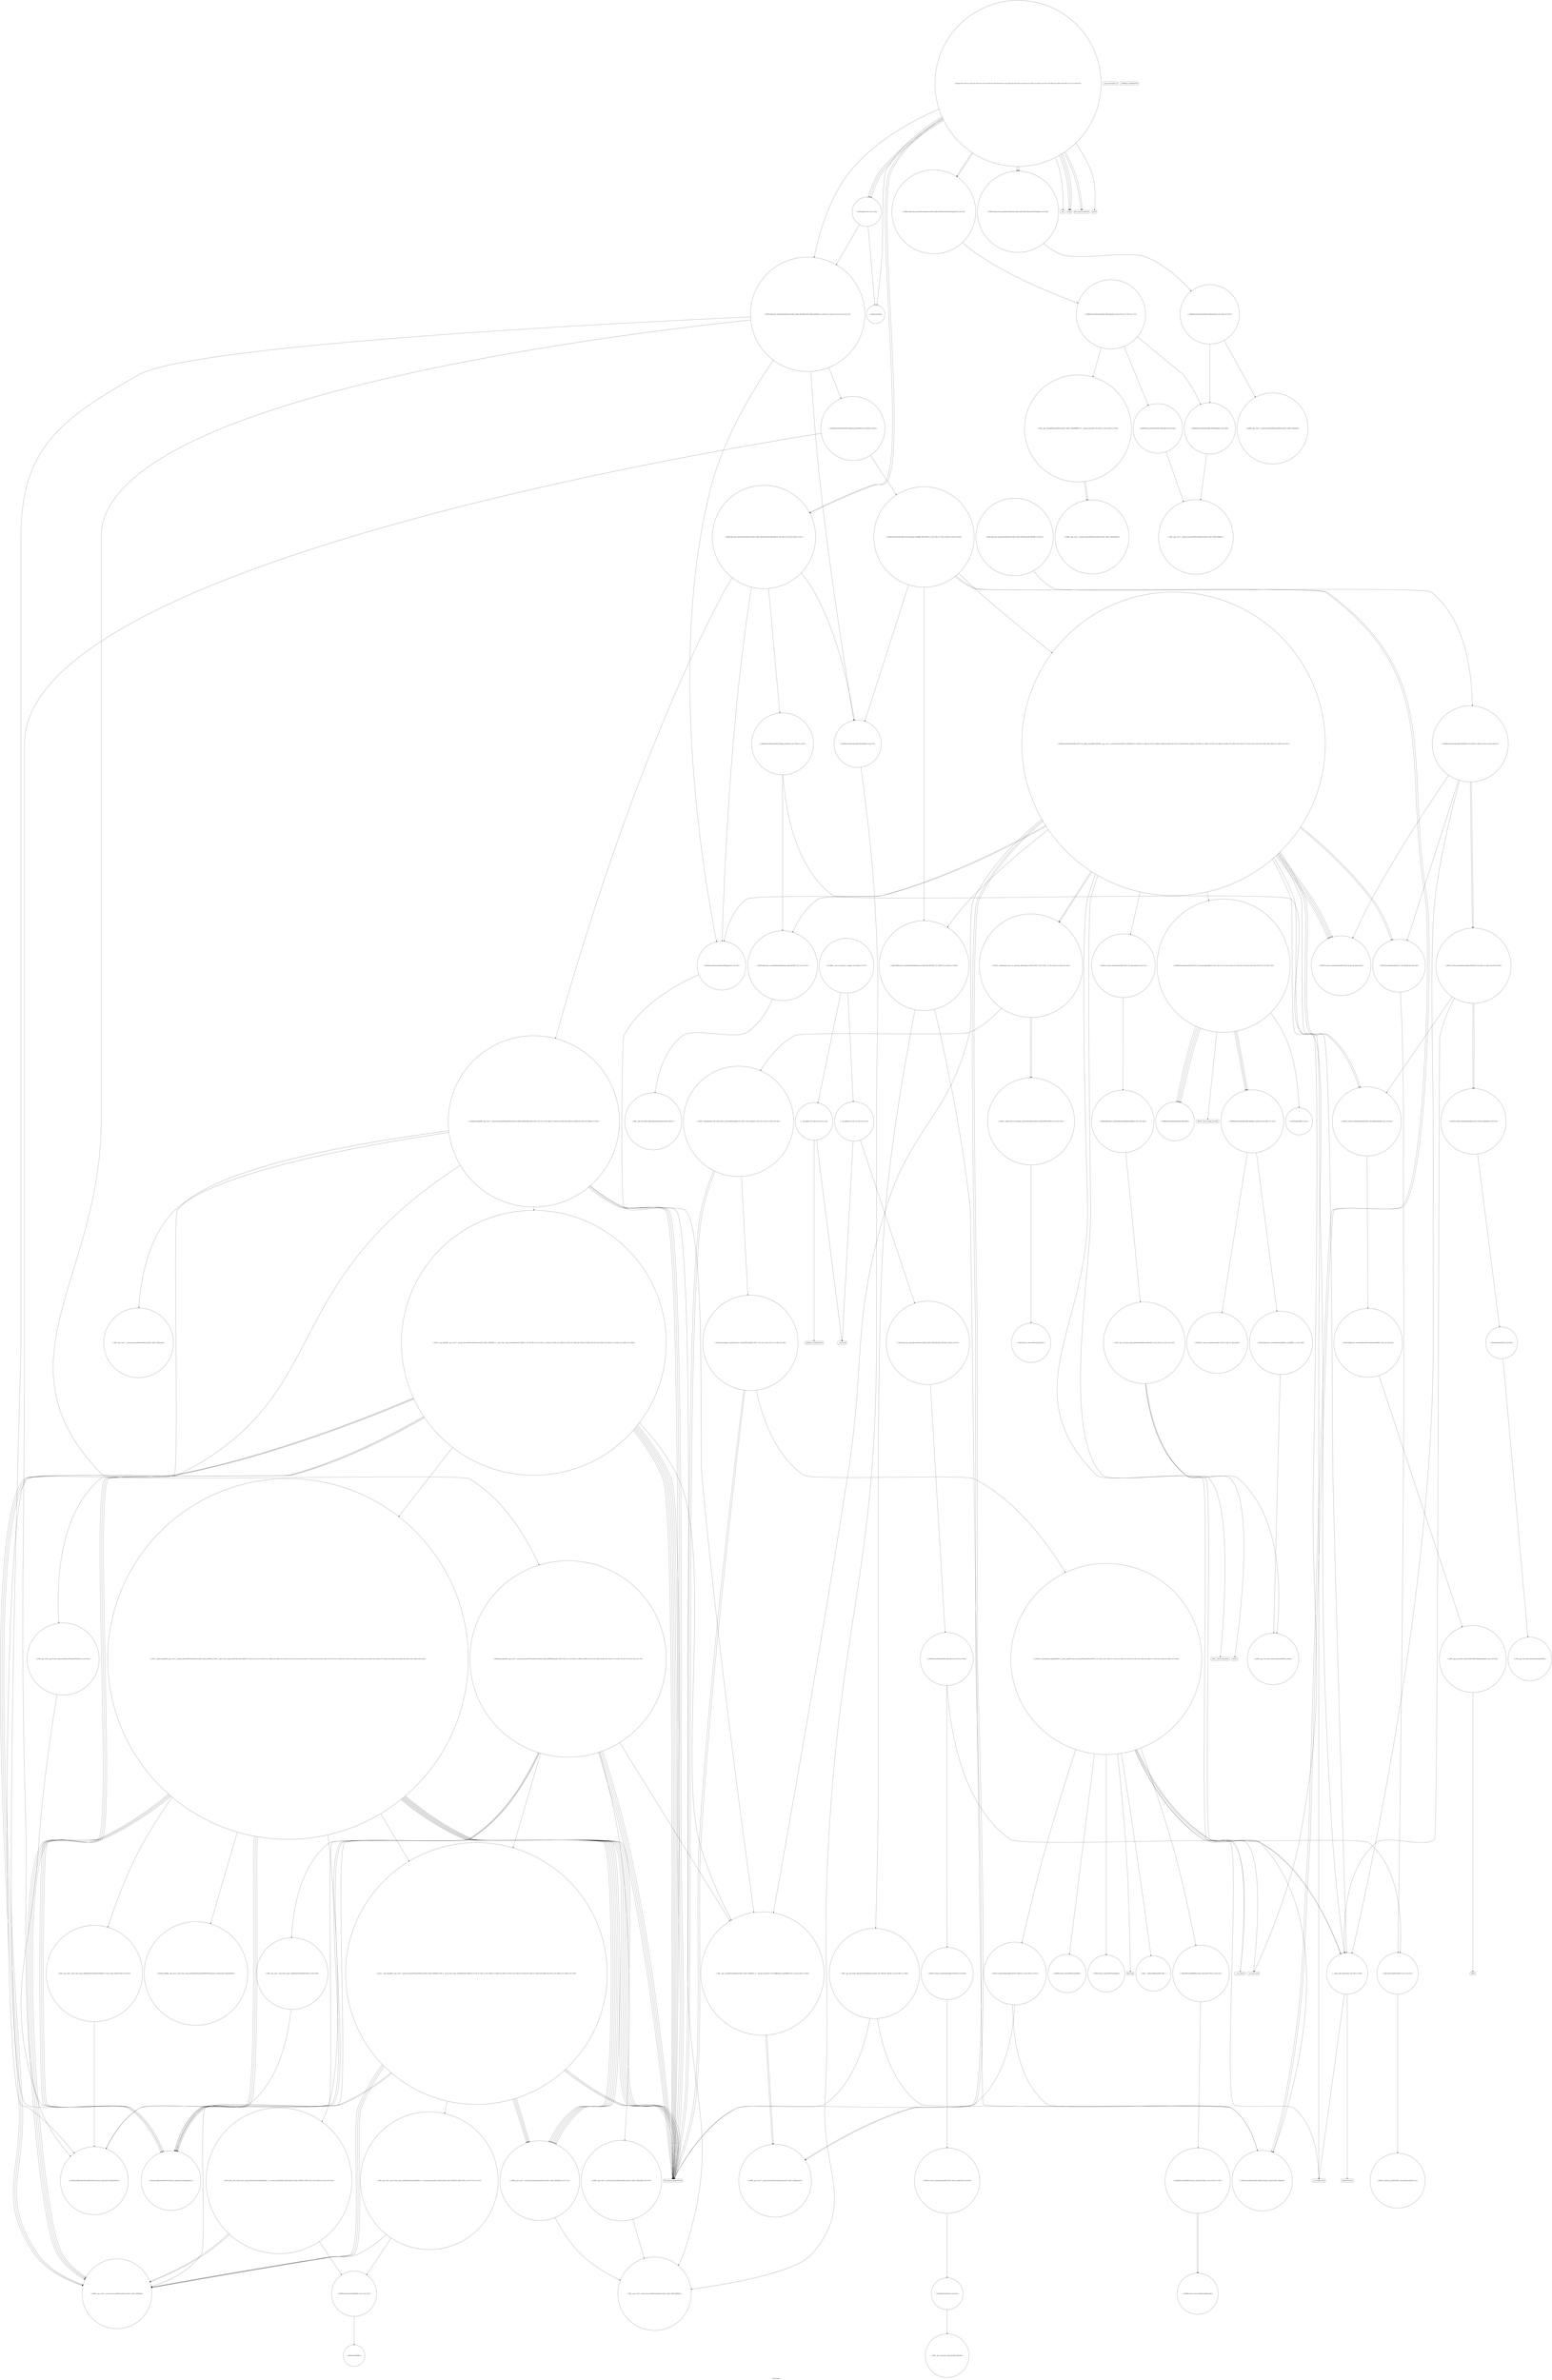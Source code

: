 digraph "Call Graph" {
	label="Call Graph";

	Node0x556b3e347360 [shape=record,shape=circle,label="{__cxx_global_var_init|{<s0>1|<s1>2}}"];
	Node0x556b3e347360:s0 -> Node0x556b3e3473e0[color=black];
	Node0x556b3e347360:s1 -> Node0x556b3e5ca070[color=black];
	Node0x556b3e5cdc10 [shape=record,shape=circle,label="{_ZN9__gnu_cxx5__ops14_Iter_comp_valISt4lessI5stateEEclINS_17__normal_iteratorIPS3_St6vectorIS3_SaIS3_EEEES3_EEbT_RT0_|{<s0>171|<s1>172}}"];
	Node0x556b3e5cdc10:s0 -> Node0x556b3e5cda90[color=black];
	Node0x556b3e5cdc10:s1 -> Node0x556b3e5cdd10[color=black];
	Node0x556b3e5ca270 [shape=record,shape=circle,label="{_Z5checkiii|{<s0>7|<s1>8}}"];
	Node0x556b3e5ca270:s0 -> Node0x556b3e5ca370[color=black];
	Node0x556b3e5ca270:s1 -> Node0x556b3e5ca2f0[color=black];
	Node0x556b3e5cb770 [shape=record,shape=circle,label="{_ZNKSt6vectorI5stateSaIS0_EE3endEv|{<s0>181}}"];
	Node0x556b3e5cb770:s0 -> Node0x556b3e5cb870[color=black];
	Node0x556b3e5ca5f0 [shape=record,shape=circle,label="{_ZNSt14priority_queueI5stateSt6vectorIS0_SaIS0_EESt4lessIS0_EE3popEv|{<s0>34|<s1>35|<s2>36|<s3>37}}"];
	Node0x556b3e5ca5f0:s0 -> Node0x556b3e5cb470[color=black];
	Node0x556b3e5ca5f0:s1 -> Node0x556b3e5cb4f0[color=black];
	Node0x556b3e5ca5f0:s2 -> Node0x556b3e5cb8f0[color=black];
	Node0x556b3e5ca5f0:s3 -> Node0x556b3e5cb970[color=black];
	Node0x556b3e5cbaf0 [shape=record,shape=circle,label="{_ZSt10__pop_heapIN9__gnu_cxx17__normal_iteratorIP5stateSt6vectorIS2_SaIS2_EEEENS0_5__ops15_Iter_comp_iterISt4lessIS2_EEEEvT_SD_SD_RT0_|{<s0>193|<s1>194|<s2>195|<s3>196|<s4>197|<s5>198|<s6>199|<s7>200|<s8>201|<s9>202|<s10>203|<s11>204|<s12>205|<s13>206}}"];
	Node0x556b3e5cbaf0:s0 -> Node0x556b3e5cda90[color=black];
	Node0x556b3e5cbaf0:s1 -> Node0x556b3e5cb370[color=black];
	Node0x556b3e5cbaf0:s2 -> Node0x556b3e5cc810[color=black];
	Node0x556b3e5cbaf0:s3 -> Node0x556b3e5cda90[color=black];
	Node0x556b3e5cbaf0:s4 -> Node0x556b3e5cb370[color=black];
	Node0x556b3e5cbaf0:s5 -> Node0x556b3e5cda90[color=black];
	Node0x556b3e5cbaf0:s6 -> Node0x556b3e5cc810[color=black];
	Node0x556b3e5cbaf0:s7 -> Node0x556b3e5cc810[color=black];
	Node0x556b3e5cbaf0:s8 -> Node0x556b3e5cc910[color=black];
	Node0x556b3e5cbaf0:s9 -> Node0x556b3e5cb370[color=black];
	Node0x556b3e5cbaf0:s10 -> Node0x556b3e5cc810[color=black];
	Node0x556b3e5cbaf0:s11 -> Node0x556b3e5cc810[color=black];
	Node0x556b3e5cbaf0:s12 -> Node0x556b3e5cc810[color=black];
	Node0x556b3e5cbaf0:s13 -> Node0x556b3e5cbb70[color=black];
	Node0x556b3e5ca970 [shape=record,shape=Mrecord,label="{__gxx_personality_v0}"];
	Node0x556b3e5cbe70 [shape=record,shape=circle,label="{_GLOBAL__sub_I_momtchil_1_0.cpp|{<s0>236|<s1>237}}"];
	Node0x556b3e5cbe70:s0 -> Node0x556b3e347360[color=black];
	Node0x556b3e5cbe70:s1 -> Node0x556b3e5ca0f0[color=black];
	Node0x556b3e5cacf0 [shape=record,shape=circle,label="{_ZNSt12_Vector_baseI5stateSaIS0_EE13_M_deallocateEPS0_m|{<s0>52}}"];
	Node0x556b3e5cacf0:s0 -> Node0x556b3e5cadf0[color=black];
	Node0x556b3e5cb070 [shape=record,shape=circle,label="{_ZNSt6vectorI5stateSaIS0_EEC2Ev|{<s0>57|<s1>58}}"];
	Node0x556b3e5cb070:s0 -> Node0x556b3e5cb0f0[color=black];
	Node0x556b3e5cb070:s1 -> Node0x556b3e5caa70[color=black];
	Node0x556b3e5cb3f0 [shape=record,shape=circle,label="{_ZSt9push_heapIN9__gnu_cxx17__normal_iteratorIP5stateSt6vectorIS2_SaIS2_EEEESt4lessIS2_EEvT_SA_T0_|{<s0>64|<s1>65|<s2>66|<s3>67|<s4>68|<s5>69|<s6>70|<s7>71|<s8>72|<s9>73|<s10>74|<s11>75}}"];
	Node0x556b3e5cb3f0:s0 -> Node0x556b3e5cd910[color=black];
	Node0x556b3e5cb3f0:s1 -> Node0x556b3e5cd990[color=black];
	Node0x556b3e5cb3f0:s2 -> Node0x556b3e5cda10[color=black];
	Node0x556b3e5cb3f0:s3 -> Node0x556b3e5cda90[color=black];
	Node0x556b3e5cb3f0:s4 -> Node0x556b3e5cb370[color=black];
	Node0x556b3e5cb3f0:s5 -> Node0x556b3e5cc810[color=black];
	Node0x556b3e5cb3f0:s6 -> Node0x556b3e5cc810[color=black];
	Node0x556b3e5cb3f0:s7 -> Node0x556b3e5cc910[color=black];
	Node0x556b3e5cb3f0:s8 -> Node0x556b3e5cb370[color=black];
	Node0x556b3e5cb3f0:s9 -> Node0x556b3e5cc810[color=black];
	Node0x556b3e5cb3f0:s10 -> Node0x556b3e5cc810[color=black];
	Node0x556b3e5cb3f0:s11 -> Node0x556b3e5cdb10[color=black];
	Node0x556b3e5cc790 [shape=record,shape=circle,label="{_ZN9__gnu_cxx13new_allocatorI5stateE9constructIS1_JS1_EEEvPT_DpOT0_|{<s0>108|<s1>109}}"];
	Node0x556b3e5cc790:s0 -> Node0x556b3e5cb670[color=black];
	Node0x556b3e5cc790:s1 -> Node0x556b3e5cc810[color=black];
	Node0x556b3e5ccb10 [shape=record,shape=circle,label="{_ZNSt16allocator_traitsISaI5stateEE7destroyIS0_EEvRS1_PT_|{<s0>125}}"];
	Node0x556b3e5ccb10:s0 -> Node0x556b3e5cd890[color=black];
	Node0x556b3e5cce90 [shape=record,shape=circle,label="{_ZNSt16allocator_traitsISaI5stateEE8max_sizeERKS1_|{<s0>128}}"];
	Node0x556b3e5cce90:s0 -> Node0x556b3e5ccf90[color=black];
	Node0x556b3e5cd210 [shape=record,shape=circle,label="{_ZSt22__uninitialized_copy_aISt13move_iteratorIP5stateES2_S1_ET0_T_S5_S4_RSaIT1_E|{<s0>133|<s1>134|<s2>135}}"];
	Node0x556b3e5cd210:s0 -> Node0x556b3e5cc810[color=black];
	Node0x556b3e5cd210:s1 -> Node0x556b3e5cc810[color=black];
	Node0x556b3e5cd210:s2 -> Node0x556b3e5cd310[color=black];
	Node0x556b3e5cd590 [shape=record,shape=circle,label="{_ZNKSt13move_iteratorIP5stateEdeEv}"];
	Node0x556b3e5cd910 [shape=record,shape=circle,label="{_ZSt4moveIRSt4lessI5stateEEONSt16remove_referenceIT_E4typeEOS5_}"];
	Node0x556b3e3473e0 [shape=record,shape=Mrecord,label="{_ZNSt8ios_base4InitC1Ev}"];
	Node0x556b3e5cdc90 [shape=record,shape=circle,label="{_ZNK9__gnu_cxx17__normal_iteratorIP5stateSt6vectorIS1_SaIS1_EEEplEl|{<s0>173}}"];
	Node0x556b3e5cdc90:s0 -> Node0x556b3e5cdb90[color=black];
	Node0x556b3e5ca2f0 [shape=record,shape=circle,label="{_ZNSt14priority_queueI5stateSt6vectorIS0_SaIS0_EESt4lessIS0_EE4pushEOS0_|{<s0>9|<s1>10|<s2>11|<s3>12|<s4>13}}"];
	Node0x556b3e5ca2f0:s0 -> Node0x556b3e5cb370[color=black];
	Node0x556b3e5ca2f0:s1 -> Node0x556b3e5cb2f0[color=black];
	Node0x556b3e5ca2f0:s2 -> Node0x556b3e5cb470[color=black];
	Node0x556b3e5ca2f0:s3 -> Node0x556b3e5cb4f0[color=black];
	Node0x556b3e5ca2f0:s4 -> Node0x556b3e5cb3f0[color=black];
	Node0x556b3e5cb7f0 [shape=record,shape=circle,label="{_ZNK9__gnu_cxx17__normal_iteratorIPK5stateSt6vectorIS1_SaIS1_EEE4baseEv}"];
	Node0x556b3e5ca670 [shape=record,shape=circle,label="{_ZNKSt14priority_queueI5stateSt6vectorIS0_SaIS0_EESt4lessIS0_EE3topEv|{<s0>38}}"];
	Node0x556b3e5ca670:s0 -> Node0x556b3e5cbd70[color=black];
	Node0x556b3e5cbb70 [shape=record,shape=circle,label="{_ZSt13__adjust_heapIN9__gnu_cxx17__normal_iteratorIP5stateSt6vectorIS2_SaIS2_EEEElS2_NS0_5__ops15_Iter_comp_iterISt4lessIS2_EEEEvT_T0_SE_T1_T2_|{<s0>207|<s1>208|<s2>209|<s3>210|<s4>211|<s5>212|<s6>213|<s7>214|<s8>215|<s9>216|<s10>217|<s11>218|<s12>219|<s13>220|<s14>221|<s15>222|<s16>223|<s17>224|<s18>225|<s19>226|<s20>227|<s21>228|<s22>229}}"];
	Node0x556b3e5cbb70:s0 -> Node0x556b3e5cc810[color=black];
	Node0x556b3e5cbb70:s1 -> Node0x556b3e5cdc90[color=black];
	Node0x556b3e5cbb70:s2 -> Node0x556b3e5cdc90[color=black];
	Node0x556b3e5cbb70:s3 -> Node0x556b3e5cbbf0[color=black];
	Node0x556b3e5cbb70:s4 -> Node0x556b3e5cdc90[color=black];
	Node0x556b3e5cbb70:s5 -> Node0x556b3e5cda90[color=black];
	Node0x556b3e5cbb70:s6 -> Node0x556b3e5cb370[color=black];
	Node0x556b3e5cbb70:s7 -> Node0x556b3e5cdc90[color=black];
	Node0x556b3e5cbb70:s8 -> Node0x556b3e5cda90[color=black];
	Node0x556b3e5cbb70:s9 -> Node0x556b3e5cc810[color=black];
	Node0x556b3e5cbb70:s10 -> Node0x556b3e5cdc90[color=black];
	Node0x556b3e5cbb70:s11 -> Node0x556b3e5cda90[color=black];
	Node0x556b3e5cbb70:s12 -> Node0x556b3e5cb370[color=black];
	Node0x556b3e5cbb70:s13 -> Node0x556b3e5cdc90[color=black];
	Node0x556b3e5cbb70:s14 -> Node0x556b3e5cda90[color=black];
	Node0x556b3e5cbb70:s15 -> Node0x556b3e5cc810[color=black];
	Node0x556b3e5cbb70:s16 -> Node0x556b3e5cbc70[color=black];
	Node0x556b3e5cbb70:s17 -> Node0x556b3e5cbcf0[color=black];
	Node0x556b3e5cbb70:s18 -> Node0x556b3e5cc810[color=black];
	Node0x556b3e5cbb70:s19 -> Node0x556b3e5cb370[color=black];
	Node0x556b3e5cbb70:s20 -> Node0x556b3e5cc810[color=black];
	Node0x556b3e5cbb70:s21 -> Node0x556b3e5cc810[color=black];
	Node0x556b3e5cbb70:s22 -> Node0x556b3e5cdb10[color=black];
	Node0x556b3e5ca9f0 [shape=record,shape=circle,label="{_ZNSt12_Vector_baseI5stateSaIS0_EED2Ev|{<s0>45|<s1>46|<s2>47|<s3>48}}"];
	Node0x556b3e5ca9f0:s0 -> Node0x556b3e5cacf0[color=black];
	Node0x556b3e5ca9f0:s1 -> Node0x556b3e5cad70[color=black];
	Node0x556b3e5ca9f0:s2 -> Node0x556b3e5cad70[color=black];
	Node0x556b3e5ca9f0:s3 -> Node0x556b3e5caa70[color=black];
	Node0x556b3e5cad70 [shape=record,shape=circle,label="{_ZNSt12_Vector_baseI5stateSaIS0_EE12_Vector_implD2Ev|{<s0>53}}"];
	Node0x556b3e5cad70:s0 -> Node0x556b3e5caf70[color=black];
	Node0x556b3e5cb0f0 [shape=record,shape=circle,label="{_ZNSt12_Vector_baseI5stateSaIS0_EEC2Ev|{<s0>59}}"];
	Node0x556b3e5cb0f0:s0 -> Node0x556b3e5cb170[color=black];
	Node0x556b3e5cb470 [shape=record,shape=circle,label="{_ZNSt6vectorI5stateSaIS0_EE5beginEv|{<s0>76}}"];
	Node0x556b3e5cb470:s0 -> Node0x556b3e5cdb90[color=black];
	Node0x556b3e5cc810 [shape=record,shape=Mrecord,label="{llvm.memcpy.p0i8.p0i8.i64}"];
	Node0x556b3e5ccb90 [shape=record,shape=Mrecord,label="{__cxa_rethrow}"];
	Node0x556b3e5ccf10 [shape=record,shape=circle,label="{_ZNKSt12_Vector_baseI5stateSaIS0_EE19_M_get_Tp_allocatorEv}"];
	Node0x556b3e5cd290 [shape=record,shape=circle,label="{_ZSt32__make_move_if_noexcept_iteratorI5stateSt13move_iteratorIPS0_EET0_PT_|{<s0>136}}"];
	Node0x556b3e5cd290:s0 -> Node0x556b3e5cd810[color=black];
	Node0x556b3e5cd610 [shape=record,shape=circle,label="{_ZNSt13move_iteratorIP5stateEppEv}"];
	Node0x556b3e5cd990 [shape=record,shape=circle,label="{_ZN9__gnu_cxx5__ops14_Iter_comp_valISt4lessI5stateEEC2ES4_|{<s0>156}}"];
	Node0x556b3e5cd990:s0 -> Node0x556b3e5cd910[color=black];
	Node0x556b3e5c9ff0 [shape=record,shape=Mrecord,label="{_ZNSt8ios_base4InitD1Ev}"];
	Node0x556b3e5cdd10 [shape=record,shape=circle,label="{_ZNKSt4lessI5stateEclERKS0_S3_|{<s0>174}}"];
	Node0x556b3e5cdd10:s0 -> Node0x556b3e5cdd90[color=black];
	Node0x556b3e5ca370 [shape=record,shape=circle,label="{_ZN5stateC2Eiii}"];
	Node0x556b3e5cb870 [shape=record,shape=circle,label="{_ZN9__gnu_cxx17__normal_iteratorIPK5stateSt6vectorIS1_SaIS1_EEEC2ERKS3_}"];
	Node0x556b3e5ca6f0 [shape=record,shape=Mrecord,label="{abs}"];
	Node0x556b3e5cbbf0 [shape=record,shape=circle,label="{_ZN9__gnu_cxx5__ops15_Iter_comp_iterISt4lessI5stateEEclINS_17__normal_iteratorIPS3_St6vectorIS3_SaIS3_EEEESC_EEbT_T0_|{<s0>230|<s1>231|<s2>232}}"];
	Node0x556b3e5cbbf0:s0 -> Node0x556b3e5cda90[color=black];
	Node0x556b3e5cbbf0:s1 -> Node0x556b3e5cda90[color=black];
	Node0x556b3e5cbbf0:s2 -> Node0x556b3e5cdd10[color=black];
	Node0x556b3e5caa70 [shape=record,shape=circle,label="{__clang_call_terminate|{<s0>49|<s1>50}}"];
	Node0x556b3e5caa70:s0 -> Node0x556b3e5caaf0[color=black];
	Node0x556b3e5caa70:s1 -> Node0x556b3e5cab70[color=black];
	Node0x556b3e5cadf0 [shape=record,shape=circle,label="{_ZNSt16allocator_traitsISaI5stateEE10deallocateERS1_PS0_m|{<s0>54}}"];
	Node0x556b3e5cadf0:s0 -> Node0x556b3e5cae70[color=black];
	Node0x556b3e5cb170 [shape=record,shape=circle,label="{_ZNSt12_Vector_baseI5stateSaIS0_EE12_Vector_implC2Ev|{<s0>60}}"];
	Node0x556b3e5cb170:s0 -> Node0x556b3e5cb1f0[color=black];
	Node0x556b3e5cb4f0 [shape=record,shape=circle,label="{_ZNSt6vectorI5stateSaIS0_EE3endEv|{<s0>77}}"];
	Node0x556b3e5cb4f0:s0 -> Node0x556b3e5cdb90[color=black];
	Node0x556b3e5cc890 [shape=record,shape=circle,label="{_ZNKSt6vectorI5stateSaIS0_EE12_M_check_lenEmPKc|{<s0>110|<s1>111|<s2>112|<s3>113|<s4>114|<s5>115|<s6>116|<s7>117|<s8>118}}"];
	Node0x556b3e5cc890:s0 -> Node0x556b3e5ccc90[color=black];
	Node0x556b3e5cc890:s1 -> Node0x556b3e5ccd10[color=black];
	Node0x556b3e5cc890:s2 -> Node0x556b3e5ccd90[color=black];
	Node0x556b3e5cc890:s3 -> Node0x556b3e5ccd10[color=black];
	Node0x556b3e5cc890:s4 -> Node0x556b3e5ccd10[color=black];
	Node0x556b3e5cc890:s5 -> Node0x556b3e5cce10[color=black];
	Node0x556b3e5cc890:s6 -> Node0x556b3e5ccd10[color=black];
	Node0x556b3e5cc890:s7 -> Node0x556b3e5ccc90[color=black];
	Node0x556b3e5cc890:s8 -> Node0x556b3e5ccc90[color=black];
	Node0x556b3e5ccc10 [shape=record,shape=Mrecord,label="{__cxa_end_catch}"];
	Node0x556b3e5ccf90 [shape=record,shape=circle,label="{_ZNK9__gnu_cxx13new_allocatorI5stateE8max_sizeEv}"];
	Node0x556b3e5cd310 [shape=record,shape=circle,label="{_ZSt18uninitialized_copyISt13move_iteratorIP5stateES2_ET0_T_S5_S4_|{<s0>137|<s1>138|<s2>139}}"];
	Node0x556b3e5cd310:s0 -> Node0x556b3e5cc810[color=black];
	Node0x556b3e5cd310:s1 -> Node0x556b3e5cc810[color=black];
	Node0x556b3e5cd310:s2 -> Node0x556b3e5cd390[color=black];
	Node0x556b3e5cd690 [shape=record,shape=Mrecord,label="{llvm.trap}"];
	Node0x556b3e5cda10 [shape=record,shape=circle,label="{_ZNK9__gnu_cxx17__normal_iteratorIP5stateSt6vectorIS1_SaIS1_EEEmiEl|{<s0>157}}"];
	Node0x556b3e5cda10:s0 -> Node0x556b3e5cdb90[color=black];
	Node0x556b3e5ca070 [shape=record,shape=Mrecord,label="{__cxa_atexit}"];
	Node0x556b3e5cdd90 [shape=record,shape=circle,label="{_ZNK5stateltERKS_}"];
	Node0x556b3e5ca3f0 [shape=record,shape=circle,label="{main|{<s0>14|<s1>15|<s2>16|<s3>17|<s4>18|<s5>19|<s6>20|<s7>21|<s8>22|<s9>23|<s10>24|<s11>25|<s12>26|<s13>27|<s14>28|<s15>29|<s16>30|<s17>31|<s18>32}}"];
	Node0x556b3e5ca3f0:s0 -> Node0x556b3e5ca470[color=black];
	Node0x556b3e5ca3f0:s1 -> Node0x556b3e5ca470[color=black];
	Node0x556b3e5ca3f0:s2 -> Node0x556b3e5ca470[color=black];
	Node0x556b3e5ca3f0:s3 -> Node0x556b3e5ca4f0[color=black];
	Node0x556b3e5ca3f0:s4 -> Node0x556b3e5ca4f0[color=black];
	Node0x556b3e5ca3f0:s5 -> Node0x556b3e5ca570[color=black];
	Node0x556b3e5ca3f0:s6 -> Node0x556b3e5ca5f0[color=black];
	Node0x556b3e5ca3f0:s7 -> Node0x556b3e5ca370[color=black];
	Node0x556b3e5ca3f0:s8 -> Node0x556b3e5ca2f0[color=black];
	Node0x556b3e5ca3f0:s9 -> Node0x556b3e5ca570[color=black];
	Node0x556b3e5ca3f0:s10 -> Node0x556b3e5ca670[color=black];
	Node0x556b3e5ca3f0:s11 -> Node0x556b3e5ca670[color=black];
	Node0x556b3e5ca3f0:s12 -> Node0x556b3e5ca670[color=black];
	Node0x556b3e5ca3f0:s13 -> Node0x556b3e5ca5f0[color=black];
	Node0x556b3e5ca3f0:s14 -> Node0x556b3e5ca270[color=black];
	Node0x556b3e5ca3f0:s15 -> Node0x556b3e5ca6f0[color=black];
	Node0x556b3e5ca3f0:s16 -> Node0x556b3e5ca270[color=black];
	Node0x556b3e5ca3f0:s17 -> Node0x556b3e5ca270[color=black];
	Node0x556b3e5ca3f0:s18 -> Node0x556b3e5ca770[color=black];
	Node0x556b3e5cb8f0 [shape=record,shape=circle,label="{_ZSt8pop_heapIN9__gnu_cxx17__normal_iteratorIP5stateSt6vectorIS2_SaIS2_EEEESt4lessIS2_EEvT_SA_T0_|{<s0>182|<s1>183|<s2>184|<s3>185|<s4>186|<s5>187|<s6>188|<s7>189}}"];
	Node0x556b3e5cb8f0:s0 -> Node0x556b3e5cc910[color=black];
	Node0x556b3e5cb8f0:s1 -> Node0x556b3e5cd910[color=black];
	Node0x556b3e5cb8f0:s2 -> Node0x556b3e5cb9f0[color=black];
	Node0x556b3e5cb8f0:s3 -> Node0x556b3e5cba70[color=black];
	Node0x556b3e5cb8f0:s4 -> Node0x556b3e5cc810[color=black];
	Node0x556b3e5cb8f0:s5 -> Node0x556b3e5cc810[color=black];
	Node0x556b3e5cb8f0:s6 -> Node0x556b3e5cc810[color=black];
	Node0x556b3e5cb8f0:s7 -> Node0x556b3e5cbaf0[color=black];
	Node0x556b3e5ca770 [shape=record,shape=Mrecord,label="{printf}"];
	Node0x556b3e5cbc70 [shape=record,shape=circle,label="{_ZSt4moveIRN9__gnu_cxx5__ops15_Iter_comp_iterISt4lessI5stateEEEEONSt16remove_referenceIT_E4typeEOS9_}"];
	Node0x556b3e5caaf0 [shape=record,shape=Mrecord,label="{__cxa_begin_catch}"];
	Node0x556b3e5cae70 [shape=record,shape=circle,label="{_ZN9__gnu_cxx13new_allocatorI5stateE10deallocateEPS1_m|{<s0>55}}"];
	Node0x556b3e5cae70:s0 -> Node0x556b3e5caef0[color=black];
	Node0x556b3e5cb1f0 [shape=record,shape=circle,label="{_ZNSaI5stateEC2Ev|{<s0>61}}"];
	Node0x556b3e5cb1f0:s0 -> Node0x556b3e5cb270[color=black];
	Node0x556b3e5cb570 [shape=record,shape=circle,label="{_ZNSt6vectorI5stateSaIS0_EE12emplace_backIJS0_EEEvDpOT_|{<s0>78|<s1>79|<s2>80|<s3>81|<s4>82}}"];
	Node0x556b3e5cb570:s0 -> Node0x556b3e5cb670[color=black];
	Node0x556b3e5cb570:s1 -> Node0x556b3e5cb5f0[color=black];
	Node0x556b3e5cb570:s2 -> Node0x556b3e5cb4f0[color=black];
	Node0x556b3e5cb570:s3 -> Node0x556b3e5cb670[color=black];
	Node0x556b3e5cb570:s4 -> Node0x556b3e5cc710[color=black];
	Node0x556b3e5cc910 [shape=record,shape=circle,label="{_ZN9__gnu_cxxmiIP5stateSt6vectorIS1_SaIS1_EEEENS_17__normal_iteratorIT_T0_E15difference_typeERKS9_SC_|{<s0>119|<s1>120}}"];
	Node0x556b3e5cc910:s0 -> Node0x556b3e5cca90[color=black];
	Node0x556b3e5cc910:s1 -> Node0x556b3e5cca90[color=black];
	Node0x556b3e5ccc90 [shape=record,shape=circle,label="{_ZNKSt6vectorI5stateSaIS0_EE8max_sizeEv|{<s0>126|<s1>127}}"];
	Node0x556b3e5ccc90:s0 -> Node0x556b3e5ccf10[color=black];
	Node0x556b3e5ccc90:s1 -> Node0x556b3e5cce90[color=black];
	Node0x556b3e5cd010 [shape=record,shape=circle,label="{_ZNSt16allocator_traitsISaI5stateEE8allocateERS1_m|{<s0>129}}"];
	Node0x556b3e5cd010:s0 -> Node0x556b3e5cd090[color=black];
	Node0x556b3e5cd390 [shape=record,shape=circle,label="{_ZNSt20__uninitialized_copyILb0EE13__uninit_copyISt13move_iteratorIP5stateES4_EET0_T_S7_S6_|{<s0>140|<s1>141|<s2>142|<s3>143|<s4>144|<s5>145|<s6>146|<s7>147|<s8>148|<s9>149|<s10>150}}"];
	Node0x556b3e5cd390:s0 -> Node0x556b3e5cd410[color=black];
	Node0x556b3e5cd390:s1 -> Node0x556b3e5cd510[color=black];
	Node0x556b3e5cd390:s2 -> Node0x556b3e5cd590[color=black];
	Node0x556b3e5cd390:s3 -> Node0x556b3e5cd490[color=black];
	Node0x556b3e5cd390:s4 -> Node0x556b3e5cd610[color=black];
	Node0x556b3e5cd390:s5 -> Node0x556b3e5caaf0[color=black];
	Node0x556b3e5cd390:s6 -> Node0x556b3e5cabf0[color=black];
	Node0x556b3e5cd390:s7 -> Node0x556b3e5ccb90[color=black];
	Node0x556b3e5cd390:s8 -> Node0x556b3e5ccc10[color=black];
	Node0x556b3e5cd390:s9 -> Node0x556b3e5cd690[color=black];
	Node0x556b3e5cd390:s10 -> Node0x556b3e5caa70[color=black];
	Node0x556b3e5cd710 [shape=record,shape=circle,label="{_ZSteqIP5stateEbRKSt13move_iteratorIT_ES6_|{<s0>154|<s1>155}}"];
	Node0x556b3e5cd710:s0 -> Node0x556b3e5cd790[color=black];
	Node0x556b3e5cd710:s1 -> Node0x556b3e5cd790[color=black];
	Node0x556b3e5cda90 [shape=record,shape=circle,label="{_ZNK9__gnu_cxx17__normal_iteratorIP5stateSt6vectorIS1_SaIS1_EEEdeEv}"];
	Node0x556b3e5ca0f0 [shape=record,shape=circle,label="{__cxx_global_var_init.1|{<s0>3|<s1>4}}"];
	Node0x556b3e5ca0f0:s0 -> Node0x556b3e5ca170[color=black];
	Node0x556b3e5ca0f0:s1 -> Node0x556b3e5ca070[color=black];
	Node0x556b3e5cde10 [shape=record,shape=circle,label="{_ZNKSt6vectorI5stateSaIS0_EE5emptyEv|{<s0>175|<s1>176|<s2>177}}"];
	Node0x556b3e5cde10:s0 -> Node0x556b3e5cb6f0[color=black];
	Node0x556b3e5cde10:s1 -> Node0x556b3e5cb770[color=black];
	Node0x556b3e5cde10:s2 -> Node0x556b3e5cde90[color=black];
	Node0x556b3e5ca470 [shape=record,shape=Mrecord,label="{scanf}"];
	Node0x556b3e5cb970 [shape=record,shape=circle,label="{_ZNSt6vectorI5stateSaIS0_EE8pop_backEv|{<s0>190|<s1>191}}"];
	Node0x556b3e5cb970:s0 -> Node0x556b3e5ccb10[color=black];
	Node0x556b3e5cb970:s1 -> Node0x556b3e5caa70[color=black];
	Node0x556b3e5ca7f0 [shape=record,shape=circle,label="{_ZNSt6vectorI5stateSaIS0_EED2Ev|{<s0>39|<s1>40|<s2>41|<s3>42|<s4>43}}"];
	Node0x556b3e5ca7f0:s0 -> Node0x556b3e5ca8f0[color=black];
	Node0x556b3e5ca7f0:s1 -> Node0x556b3e5ca870[color=black];
	Node0x556b3e5ca7f0:s2 -> Node0x556b3e5ca9f0[color=black];
	Node0x556b3e5ca7f0:s3 -> Node0x556b3e5ca9f0[color=black];
	Node0x556b3e5ca7f0:s4 -> Node0x556b3e5caa70[color=black];
	Node0x556b3e5cbcf0 [shape=record,shape=circle,label="{_ZN9__gnu_cxx5__ops14_Iter_comp_valISt4lessI5stateEEC2EONS0_15_Iter_comp_iterIS4_EE|{<s0>233}}"];
	Node0x556b3e5cbcf0:s0 -> Node0x556b3e5cd910[color=black];
	Node0x556b3e5cab70 [shape=record,shape=Mrecord,label="{_ZSt9terminatev}"];
	Node0x556b3e5caef0 [shape=record,shape=Mrecord,label="{_ZdlPv}"];
	Node0x556b3e5cb270 [shape=record,shape=circle,label="{_ZN9__gnu_cxx13new_allocatorI5stateEC2Ev}"];
	Node0x556b3e5cb5f0 [shape=record,shape=circle,label="{_ZNSt16allocator_traitsISaI5stateEE9constructIS0_JS0_EEEvRS1_PT_DpOT0_|{<s0>83|<s1>84}}"];
	Node0x556b3e5cb5f0:s0 -> Node0x556b3e5cb670[color=black];
	Node0x556b3e5cb5f0:s1 -> Node0x556b3e5cc790[color=black];
	Node0x556b3e5cc990 [shape=record,shape=circle,label="{_ZNSt12_Vector_baseI5stateSaIS0_EE11_M_allocateEm|{<s0>121}}"];
	Node0x556b3e5cc990:s0 -> Node0x556b3e5cd010[color=black];
	Node0x556b3e5ccd10 [shape=record,shape=circle,label="{_ZNKSt6vectorI5stateSaIS0_EE4sizeEv}"];
	Node0x556b3e5cd090 [shape=record,shape=circle,label="{_ZN9__gnu_cxx13new_allocatorI5stateE8allocateEmPKv|{<s0>130|<s1>131|<s2>132}}"];
	Node0x556b3e5cd090:s0 -> Node0x556b3e5ccf90[color=black];
	Node0x556b3e5cd090:s1 -> Node0x556b3e5cd110[color=black];
	Node0x556b3e5cd090:s2 -> Node0x556b3e5cd190[color=black];
	Node0x556b3e5cd410 [shape=record,shape=circle,label="{_ZStneIP5stateEbRKSt13move_iteratorIT_ES6_|{<s0>151}}"];
	Node0x556b3e5cd410:s0 -> Node0x556b3e5cd710[color=black];
	Node0x556b3e5cd790 [shape=record,shape=circle,label="{_ZNKSt13move_iteratorIP5stateE4baseEv}"];
	Node0x556b3e5cdb10 [shape=record,shape=circle,label="{_ZSt11__push_heapIN9__gnu_cxx17__normal_iteratorIP5stateSt6vectorIS2_SaIS2_EEEElS2_NS0_5__ops14_Iter_comp_valISt4lessIS2_EEEEvT_T0_SE_T1_RT2_|{<s0>158|<s1>159|<s2>160|<s3>161|<s4>162|<s5>163|<s6>164|<s7>165|<s8>166|<s9>167|<s10>168|<s11>169|<s12>170}}"];
	Node0x556b3e5cdb10:s0 -> Node0x556b3e5cc810[color=black];
	Node0x556b3e5cdb10:s1 -> Node0x556b3e5cdc90[color=black];
	Node0x556b3e5cdb10:s2 -> Node0x556b3e5cdc10[color=black];
	Node0x556b3e5cdb10:s3 -> Node0x556b3e5cdc90[color=black];
	Node0x556b3e5cdb10:s4 -> Node0x556b3e5cda90[color=black];
	Node0x556b3e5cdb10:s5 -> Node0x556b3e5cb370[color=black];
	Node0x556b3e5cdb10:s6 -> Node0x556b3e5cdc90[color=black];
	Node0x556b3e5cdb10:s7 -> Node0x556b3e5cda90[color=black];
	Node0x556b3e5cdb10:s8 -> Node0x556b3e5cc810[color=black];
	Node0x556b3e5cdb10:s9 -> Node0x556b3e5cb370[color=black];
	Node0x556b3e5cdb10:s10 -> Node0x556b3e5cdc90[color=black];
	Node0x556b3e5cdb10:s11 -> Node0x556b3e5cda90[color=black];
	Node0x556b3e5cdb10:s12 -> Node0x556b3e5cc810[color=black];
	Node0x556b3e5ca170 [shape=record,shape=circle,label="{_ZNSt14priority_queueI5stateSt6vectorIS0_SaIS0_EESt4lessIS0_EEC2IS3_vEEv|{<s0>5}}"];
	Node0x556b3e5ca170:s0 -> Node0x556b3e5cb070[color=black];
	Node0x556b3e5cde90 [shape=record,shape=circle,label="{_ZN9__gnu_cxxeqIPK5stateSt6vectorIS1_SaIS1_EEEEbRKNS_17__normal_iteratorIT_T0_EESC_|{<s0>178|<s1>179}}"];
	Node0x556b3e5cde90:s0 -> Node0x556b3e5cb7f0[color=black];
	Node0x556b3e5cde90:s1 -> Node0x556b3e5cb7f0[color=black];
	Node0x556b3e5ca4f0 [shape=record,shape=Mrecord,label="{llvm.memset.p0i8.i64}"];
	Node0x556b3e5cb9f0 [shape=record,shape=circle,label="{_ZN9__gnu_cxx5__ops15_Iter_comp_iterISt4lessI5stateEEC2ES4_|{<s0>192}}"];
	Node0x556b3e5cb9f0:s0 -> Node0x556b3e5cd910[color=black];
	Node0x556b3e5ca870 [shape=record,shape=circle,label="{_ZSt8_DestroyIP5stateS0_EvT_S2_RSaIT0_E|{<s0>44}}"];
	Node0x556b3e5ca870:s0 -> Node0x556b3e5cabf0[color=black];
	Node0x556b3e5cbd70 [shape=record,shape=circle,label="{_ZNKSt6vectorI5stateSaIS0_EE5frontEv|{<s0>234|<s1>235}}"];
	Node0x556b3e5cbd70:s0 -> Node0x556b3e5cb6f0[color=black];
	Node0x556b3e5cbd70:s1 -> Node0x556b3e5cbdf0[color=black];
	Node0x556b3e5cabf0 [shape=record,shape=circle,label="{_ZSt8_DestroyIP5stateEvT_S2_|{<s0>51}}"];
	Node0x556b3e5cabf0:s0 -> Node0x556b3e5cac70[color=black];
	Node0x556b3e5caf70 [shape=record,shape=circle,label="{_ZNSaI5stateED2Ev|{<s0>56}}"];
	Node0x556b3e5caf70:s0 -> Node0x556b3e5caff0[color=black];
	Node0x556b3e5cb2f0 [shape=record,shape=circle,label="{_ZNSt6vectorI5stateSaIS0_EE9push_backEOS0_|{<s0>62|<s1>63}}"];
	Node0x556b3e5cb2f0:s0 -> Node0x556b3e5cb370[color=black];
	Node0x556b3e5cb2f0:s1 -> Node0x556b3e5cb570[color=black];
	Node0x556b3e5cb670 [shape=record,shape=circle,label="{_ZSt7forwardI5stateEOT_RNSt16remove_referenceIS1_E4typeE}"];
	Node0x556b3e5cca10 [shape=record,shape=circle,label="{_ZSt34__uninitialized_move_if_noexcept_aIP5stateS1_SaIS0_EET0_T_S4_S3_RT1_|{<s0>122|<s1>123|<s2>124}}"];
	Node0x556b3e5cca10:s0 -> Node0x556b3e5cd290[color=black];
	Node0x556b3e5cca10:s1 -> Node0x556b3e5cd290[color=black];
	Node0x556b3e5cca10:s2 -> Node0x556b3e5cd210[color=black];
	Node0x556b3e5ccd90 [shape=record,shape=Mrecord,label="{_ZSt20__throw_length_errorPKc}"];
	Node0x556b3e5cd110 [shape=record,shape=Mrecord,label="{_ZSt17__throw_bad_allocv}"];
	Node0x556b3e5cd490 [shape=record,shape=circle,label="{_ZSt10_ConstructI5stateJS0_EEvPT_DpOT0_|{<s0>152|<s1>153}}"];
	Node0x556b3e5cd490:s0 -> Node0x556b3e5cb670[color=black];
	Node0x556b3e5cd490:s1 -> Node0x556b3e5cc810[color=black];
	Node0x556b3e5cd810 [shape=record,shape=circle,label="{_ZNSt13move_iteratorIP5stateEC2ES1_}"];
	Node0x556b3e5cdb90 [shape=record,shape=circle,label="{_ZN9__gnu_cxx17__normal_iteratorIP5stateSt6vectorIS1_SaIS1_EEEC2ERKS2_}"];
	Node0x556b3e5ca1f0 [shape=record,shape=circle,label="{_ZNSt14priority_queueI5stateSt6vectorIS0_SaIS0_EESt4lessIS0_EED2Ev|{<s0>6}}"];
	Node0x556b3e5ca1f0:s0 -> Node0x556b3e5ca7f0[color=black];
	Node0x556b3e5cb6f0 [shape=record,shape=circle,label="{_ZNKSt6vectorI5stateSaIS0_EE5beginEv|{<s0>180}}"];
	Node0x556b3e5cb6f0:s0 -> Node0x556b3e5cb870[color=black];
	Node0x556b3e5ca570 [shape=record,shape=circle,label="{_ZNKSt14priority_queueI5stateSt6vectorIS0_SaIS0_EESt4lessIS0_EE5emptyEv|{<s0>33}}"];
	Node0x556b3e5ca570:s0 -> Node0x556b3e5cde10[color=black];
	Node0x556b3e5cba70 [shape=record,shape=circle,label="{_ZN9__gnu_cxx17__normal_iteratorIP5stateSt6vectorIS1_SaIS1_EEEmmEv}"];
	Node0x556b3e5ca8f0 [shape=record,shape=circle,label="{_ZNSt12_Vector_baseI5stateSaIS0_EE19_M_get_Tp_allocatorEv}"];
	Node0x556b3e5cbdf0 [shape=record,shape=circle,label="{_ZNK9__gnu_cxx17__normal_iteratorIPK5stateSt6vectorIS1_SaIS1_EEEdeEv}"];
	Node0x556b3e5cac70 [shape=record,shape=circle,label="{_ZNSt12_Destroy_auxILb1EE9__destroyIP5stateEEvT_S4_}"];
	Node0x556b3e5caff0 [shape=record,shape=circle,label="{_ZN9__gnu_cxx13new_allocatorI5stateED2Ev}"];
	Node0x556b3e5cb370 [shape=record,shape=circle,label="{_ZSt4moveIR5stateEONSt16remove_referenceIT_E4typeEOS3_}"];
	Node0x556b3e5cc710 [shape=record,shape=circle,label="{_ZNSt6vectorI5stateSaIS0_EE17_M_realloc_insertIJS0_EEEvN9__gnu_cxx17__normal_iteratorIPS0_S2_EEDpOT_|{<s0>85|<s1>86|<s2>87|<s3>88|<s4>89|<s5>90|<s6>91|<s7>92|<s8>93|<s9>94|<s10>95|<s11>96|<s12>97|<s13>98|<s14>99|<s15>100|<s16>101|<s17>102|<s18>103|<s19>104|<s20>105|<s21>106|<s22>107}}"];
	Node0x556b3e5cc710:s0 -> Node0x556b3e5cc890[color=black];
	Node0x556b3e5cc710:s1 -> Node0x556b3e5cb470[color=black];
	Node0x556b3e5cc710:s2 -> Node0x556b3e5cc910[color=black];
	Node0x556b3e5cc710:s3 -> Node0x556b3e5cc990[color=black];
	Node0x556b3e5cc710:s4 -> Node0x556b3e5cb670[color=black];
	Node0x556b3e5cc710:s5 -> Node0x556b3e5cb5f0[color=black];
	Node0x556b3e5cc710:s6 -> Node0x556b3e5cca90[color=black];
	Node0x556b3e5cc710:s7 -> Node0x556b3e5ca8f0[color=black];
	Node0x556b3e5cc710:s8 -> Node0x556b3e5cca10[color=black];
	Node0x556b3e5cc710:s9 -> Node0x556b3e5cca90[color=black];
	Node0x556b3e5cc710:s10 -> Node0x556b3e5ca8f0[color=black];
	Node0x556b3e5cc710:s11 -> Node0x556b3e5cca10[color=black];
	Node0x556b3e5cc710:s12 -> Node0x556b3e5caaf0[color=black];
	Node0x556b3e5cc710:s13 -> Node0x556b3e5ccb10[color=black];
	Node0x556b3e5cc710:s14 -> Node0x556b3e5ccc10[color=black];
	Node0x556b3e5cc710:s15 -> Node0x556b3e5ca8f0[color=black];
	Node0x556b3e5cc710:s16 -> Node0x556b3e5ca870[color=black];
	Node0x556b3e5cc710:s17 -> Node0x556b3e5cacf0[color=black];
	Node0x556b3e5cc710:s18 -> Node0x556b3e5ccb90[color=black];
	Node0x556b3e5cc710:s19 -> Node0x556b3e5ca8f0[color=black];
	Node0x556b3e5cc710:s20 -> Node0x556b3e5ca870[color=black];
	Node0x556b3e5cc710:s21 -> Node0x556b3e5cacf0[color=black];
	Node0x556b3e5cc710:s22 -> Node0x556b3e5caa70[color=black];
	Node0x556b3e5cca90 [shape=record,shape=circle,label="{_ZNK9__gnu_cxx17__normal_iteratorIP5stateSt6vectorIS1_SaIS1_EEE4baseEv}"];
	Node0x556b3e5cce10 [shape=record,shape=circle,label="{_ZSt3maxImERKT_S2_S2_}"];
	Node0x556b3e5cd190 [shape=record,shape=Mrecord,label="{_Znwm}"];
	Node0x556b3e5cd510 [shape=record,shape=circle,label="{_ZSt11__addressofI5stateEPT_RS1_}"];
	Node0x556b3e5cd890 [shape=record,shape=circle,label="{_ZN9__gnu_cxx13new_allocatorI5stateE7destroyIS1_EEvPT_}"];
}
